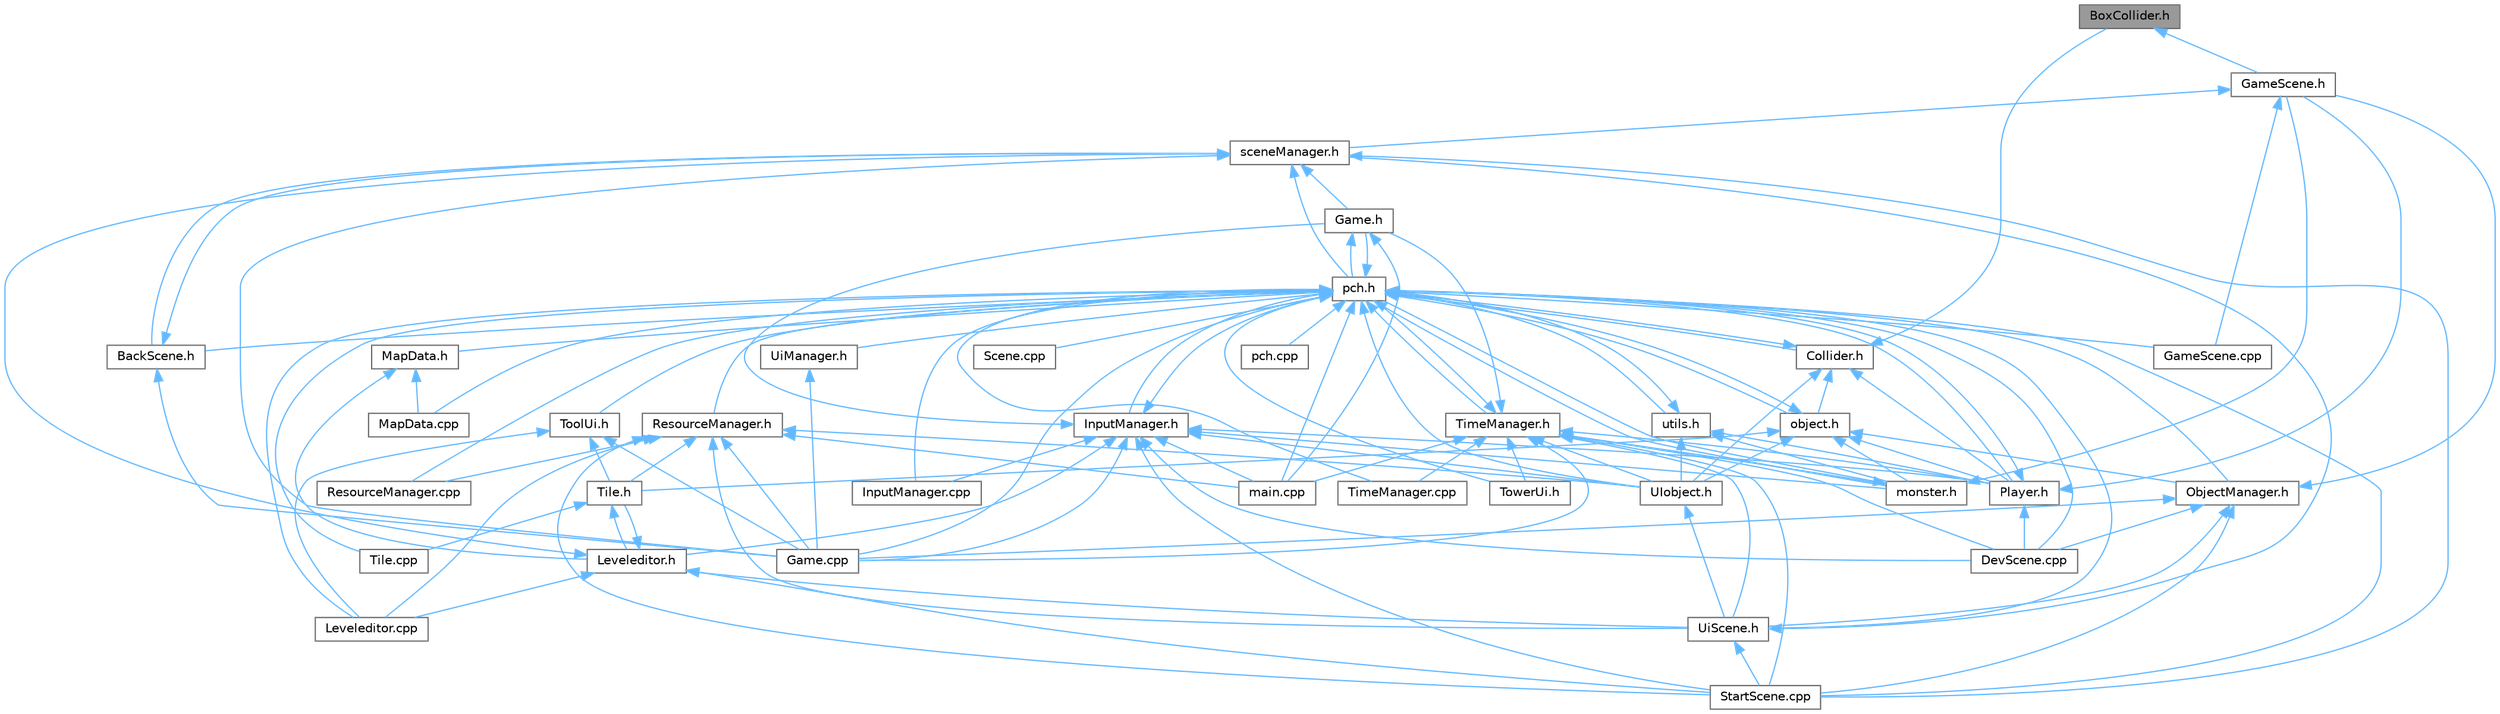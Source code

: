 digraph "BoxCollider.h"
{
 // LATEX_PDF_SIZE
  bgcolor="transparent";
  edge [fontname=Helvetica,fontsize=10,labelfontname=Helvetica,labelfontsize=10];
  node [fontname=Helvetica,fontsize=10,shape=box,height=0.2,width=0.4];
  Node1 [id="Node000001",label="BoxCollider.h",height=0.2,width=0.4,color="gray40", fillcolor="grey60", style="filled", fontcolor="black",tooltip=" "];
  Node1 -> Node2 [id="edge1_Node000001_Node000002",dir="back",color="steelblue1",style="solid",tooltip=" "];
  Node2 [id="Node000002",label="GameScene.h",height=0.2,width=0.4,color="grey40", fillcolor="white", style="filled",URL="$_game_scene_8h.html",tooltip=" "];
  Node2 -> Node3 [id="edge2_Node000002_Node000003",dir="back",color="steelblue1",style="solid",tooltip=" "];
  Node3 [id="Node000003",label="GameScene.cpp",height=0.2,width=0.4,color="grey40", fillcolor="white", style="filled",URL="$_game_scene_8cpp.html",tooltip=" "];
  Node2 -> Node4 [id="edge3_Node000002_Node000004",dir="back",color="steelblue1",style="solid",tooltip=" "];
  Node4 [id="Node000004",label="sceneManager.h",height=0.2,width=0.4,color="grey40", fillcolor="white", style="filled",URL="$scene_manager_8h.html",tooltip=" "];
  Node4 -> Node5 [id="edge4_Node000004_Node000005",dir="back",color="steelblue1",style="solid",tooltip=" "];
  Node5 [id="Node000005",label="BackScene.h",height=0.2,width=0.4,color="grey40", fillcolor="white", style="filled",URL="$_back_scene_8h.html",tooltip=" "];
  Node5 -> Node6 [id="edge5_Node000005_Node000006",dir="back",color="steelblue1",style="solid",tooltip=" "];
  Node6 [id="Node000006",label="Game.cpp",height=0.2,width=0.4,color="grey40", fillcolor="white", style="filled",URL="$_game_8cpp.html",tooltip=" "];
  Node5 -> Node4 [id="edge6_Node000005_Node000004",dir="back",color="steelblue1",style="solid",tooltip=" "];
  Node4 -> Node6 [id="edge7_Node000004_Node000006",dir="back",color="steelblue1",style="solid",tooltip=" "];
  Node4 -> Node7 [id="edge8_Node000004_Node000007",dir="back",color="steelblue1",style="solid",tooltip=" "];
  Node7 [id="Node000007",label="Game.h",height=0.2,width=0.4,color="grey40", fillcolor="white", style="filled",URL="$_game_8h.html",tooltip=" "];
  Node7 -> Node8 [id="edge9_Node000007_Node000008",dir="back",color="steelblue1",style="solid",tooltip=" "];
  Node8 [id="Node000008",label="main.cpp",height=0.2,width=0.4,color="grey40", fillcolor="white", style="filled",URL="$main_8cpp.html",tooltip=" "];
  Node7 -> Node9 [id="edge10_Node000007_Node000009",dir="back",color="steelblue1",style="solid",tooltip=" "];
  Node9 [id="Node000009",label="pch.h",height=0.2,width=0.4,color="grey40", fillcolor="white", style="filled",URL="$pch_8h.html",tooltip=" "];
  Node9 -> Node5 [id="edge11_Node000009_Node000005",dir="back",color="steelblue1",style="solid",tooltip=" "];
  Node9 -> Node10 [id="edge12_Node000009_Node000010",dir="back",color="steelblue1",style="solid",tooltip=" "];
  Node10 [id="Node000010",label="Collider.h",height=0.2,width=0.4,color="grey40", fillcolor="white", style="filled",URL="$_collider_8h.html",tooltip=" "];
  Node10 -> Node1 [id="edge13_Node000010_Node000001",dir="back",color="steelblue1",style="solid",tooltip=" "];
  Node10 -> Node11 [id="edge14_Node000010_Node000011",dir="back",color="steelblue1",style="solid",tooltip=" "];
  Node11 [id="Node000011",label="Player.h",height=0.2,width=0.4,color="grey40", fillcolor="white", style="filled",URL="$_player_8h.html",tooltip=" "];
  Node11 -> Node12 [id="edge15_Node000011_Node000012",dir="back",color="steelblue1",style="solid",tooltip=" "];
  Node12 [id="Node000012",label="DevScene.cpp",height=0.2,width=0.4,color="grey40", fillcolor="white", style="filled",URL="$_dev_scene_8cpp.html",tooltip=" "];
  Node11 -> Node2 [id="edge16_Node000011_Node000002",dir="back",color="steelblue1",style="solid",tooltip=" "];
  Node11 -> Node9 [id="edge17_Node000011_Node000009",dir="back",color="steelblue1",style="solid",tooltip=" "];
  Node10 -> Node13 [id="edge18_Node000010_Node000013",dir="back",color="steelblue1",style="solid",tooltip=" "];
  Node13 [id="Node000013",label="UIobject.h",height=0.2,width=0.4,color="grey40", fillcolor="white", style="filled",URL="$_u_iobject_8h.html",tooltip=" "];
  Node13 -> Node14 [id="edge19_Node000013_Node000014",dir="back",color="steelblue1",style="solid",tooltip=" "];
  Node14 [id="Node000014",label="UiScene.h",height=0.2,width=0.4,color="grey40", fillcolor="white", style="filled",URL="$_ui_scene_8h.html",tooltip=" "];
  Node14 -> Node15 [id="edge20_Node000014_Node000015",dir="back",color="steelblue1",style="solid",tooltip=" "];
  Node15 [id="Node000015",label="StartScene.cpp",height=0.2,width=0.4,color="grey40", fillcolor="white", style="filled",URL="$_start_scene_8cpp.html",tooltip=" "];
  Node14 -> Node4 [id="edge21_Node000014_Node000004",dir="back",color="steelblue1",style="solid",tooltip=" "];
  Node10 -> Node16 [id="edge22_Node000010_Node000016",dir="back",color="steelblue1",style="solid",tooltip=" "];
  Node16 [id="Node000016",label="object.h",height=0.2,width=0.4,color="grey40", fillcolor="white", style="filled",URL="$object_8h.html",tooltip=" "];
  Node16 -> Node17 [id="edge23_Node000016_Node000017",dir="back",color="steelblue1",style="solid",tooltip=" "];
  Node17 [id="Node000017",label="ObjectManager.h",height=0.2,width=0.4,color="grey40", fillcolor="white", style="filled",URL="$_object_manager_8h.html",tooltip=" "];
  Node17 -> Node12 [id="edge24_Node000017_Node000012",dir="back",color="steelblue1",style="solid",tooltip=" "];
  Node17 -> Node6 [id="edge25_Node000017_Node000006",dir="back",color="steelblue1",style="solid",tooltip=" "];
  Node17 -> Node2 [id="edge26_Node000017_Node000002",dir="back",color="steelblue1",style="solid",tooltip=" "];
  Node17 -> Node15 [id="edge27_Node000017_Node000015",dir="back",color="steelblue1",style="solid",tooltip=" "];
  Node17 -> Node14 [id="edge28_Node000017_Node000014",dir="back",color="steelblue1",style="solid",tooltip=" "];
  Node16 -> Node11 [id="edge29_Node000016_Node000011",dir="back",color="steelblue1",style="solid",tooltip=" "];
  Node16 -> Node18 [id="edge30_Node000016_Node000018",dir="back",color="steelblue1",style="solid",tooltip=" "];
  Node18 [id="Node000018",label="Tile.h",height=0.2,width=0.4,color="grey40", fillcolor="white", style="filled",URL="$_tile_8h.html",tooltip=" "];
  Node18 -> Node19 [id="edge31_Node000018_Node000019",dir="back",color="steelblue1",style="solid",tooltip=" "];
  Node19 [id="Node000019",label="Leveleditor.h",height=0.2,width=0.4,color="grey40", fillcolor="white", style="filled",URL="$_leveleditor_8h.html",tooltip=" "];
  Node19 -> Node20 [id="edge32_Node000019_Node000020",dir="back",color="steelblue1",style="solid",tooltip=" "];
  Node20 [id="Node000020",label="Leveleditor.cpp",height=0.2,width=0.4,color="grey40", fillcolor="white", style="filled",URL="$_leveleditor_8cpp.html",tooltip=" "];
  Node19 -> Node15 [id="edge33_Node000019_Node000015",dir="back",color="steelblue1",style="solid",tooltip=" "];
  Node19 -> Node18 [id="edge34_Node000019_Node000018",dir="back",color="steelblue1",style="solid",tooltip=" "];
  Node19 -> Node14 [id="edge35_Node000019_Node000014",dir="back",color="steelblue1",style="solid",tooltip=" "];
  Node19 -> Node4 [id="edge36_Node000019_Node000004",dir="back",color="steelblue1",style="solid",tooltip=" "];
  Node18 -> Node21 [id="edge37_Node000018_Node000021",dir="back",color="steelblue1",style="solid",tooltip=" "];
  Node21 [id="Node000021",label="Tile.cpp",height=0.2,width=0.4,color="grey40", fillcolor="white", style="filled",URL="$_tile_8cpp.html",tooltip=" "];
  Node16 -> Node13 [id="edge38_Node000016_Node000013",dir="back",color="steelblue1",style="solid",tooltip=" "];
  Node16 -> Node22 [id="edge39_Node000016_Node000022",dir="back",color="steelblue1",style="solid",tooltip=" "];
  Node22 [id="Node000022",label="monster.h",height=0.2,width=0.4,color="grey40", fillcolor="white", style="filled",URL="$monster_8h.html",tooltip=" "];
  Node22 -> Node2 [id="edge40_Node000022_Node000002",dir="back",color="steelblue1",style="solid",tooltip=" "];
  Node22 -> Node9 [id="edge41_Node000022_Node000009",dir="back",color="steelblue1",style="solid",tooltip=" "];
  Node16 -> Node9 [id="edge42_Node000016_Node000009",dir="back",color="steelblue1",style="solid",tooltip=" "];
  Node10 -> Node9 [id="edge43_Node000010_Node000009",dir="back",color="steelblue1",style="solid",tooltip=" "];
  Node9 -> Node12 [id="edge44_Node000009_Node000012",dir="back",color="steelblue1",style="solid",tooltip=" "];
  Node9 -> Node6 [id="edge45_Node000009_Node000006",dir="back",color="steelblue1",style="solid",tooltip=" "];
  Node9 -> Node7 [id="edge46_Node000009_Node000007",dir="back",color="steelblue1",style="solid",tooltip=" "];
  Node9 -> Node3 [id="edge47_Node000009_Node000003",dir="back",color="steelblue1",style="solid",tooltip=" "];
  Node9 -> Node23 [id="edge48_Node000009_Node000023",dir="back",color="steelblue1",style="solid",tooltip=" "];
  Node23 [id="Node000023",label="InputManager.cpp",height=0.2,width=0.4,color="grey40", fillcolor="white", style="filled",URL="$_input_manager_8cpp.html",tooltip=" "];
  Node9 -> Node24 [id="edge49_Node000009_Node000024",dir="back",color="steelblue1",style="solid",tooltip=" "];
  Node24 [id="Node000024",label="InputManager.h",height=0.2,width=0.4,color="grey40", fillcolor="white", style="filled",URL="$_input_manager_8h.html",tooltip=" "];
  Node24 -> Node12 [id="edge50_Node000024_Node000012",dir="back",color="steelblue1",style="solid",tooltip=" "];
  Node24 -> Node6 [id="edge51_Node000024_Node000006",dir="back",color="steelblue1",style="solid",tooltip=" "];
  Node24 -> Node7 [id="edge52_Node000024_Node000007",dir="back",color="steelblue1",style="solid",tooltip=" "];
  Node24 -> Node23 [id="edge53_Node000024_Node000023",dir="back",color="steelblue1",style="solid",tooltip=" "];
  Node24 -> Node19 [id="edge54_Node000024_Node000019",dir="back",color="steelblue1",style="solid",tooltip=" "];
  Node24 -> Node11 [id="edge55_Node000024_Node000011",dir="back",color="steelblue1",style="solid",tooltip=" "];
  Node24 -> Node15 [id="edge56_Node000024_Node000015",dir="back",color="steelblue1",style="solid",tooltip=" "];
  Node24 -> Node13 [id="edge57_Node000024_Node000013",dir="back",color="steelblue1",style="solid",tooltip=" "];
  Node24 -> Node8 [id="edge58_Node000024_Node000008",dir="back",color="steelblue1",style="solid",tooltip=" "];
  Node24 -> Node22 [id="edge59_Node000024_Node000022",dir="back",color="steelblue1",style="solid",tooltip=" "];
  Node24 -> Node9 [id="edge60_Node000024_Node000009",dir="back",color="steelblue1",style="solid",tooltip=" "];
  Node9 -> Node20 [id="edge61_Node000009_Node000020",dir="back",color="steelblue1",style="solid",tooltip=" "];
  Node9 -> Node25 [id="edge62_Node000009_Node000025",dir="back",color="steelblue1",style="solid",tooltip=" "];
  Node25 [id="Node000025",label="MapData.cpp",height=0.2,width=0.4,color="grey40", fillcolor="white", style="filled",URL="$_map_data_8cpp.html",tooltip=" "];
  Node9 -> Node26 [id="edge63_Node000009_Node000026",dir="back",color="steelblue1",style="solid",tooltip=" "];
  Node26 [id="Node000026",label="MapData.h",height=0.2,width=0.4,color="grey40", fillcolor="white", style="filled",URL="$_map_data_8h.html",tooltip=" "];
  Node26 -> Node19 [id="edge64_Node000026_Node000019",dir="back",color="steelblue1",style="solid",tooltip=" "];
  Node26 -> Node25 [id="edge65_Node000026_Node000025",dir="back",color="steelblue1",style="solid",tooltip=" "];
  Node9 -> Node17 [id="edge66_Node000009_Node000017",dir="back",color="steelblue1",style="solid",tooltip=" "];
  Node9 -> Node11 [id="edge67_Node000009_Node000011",dir="back",color="steelblue1",style="solid",tooltip=" "];
  Node9 -> Node27 [id="edge68_Node000009_Node000027",dir="back",color="steelblue1",style="solid",tooltip=" "];
  Node27 [id="Node000027",label="ResourceManager.cpp",height=0.2,width=0.4,color="grey40", fillcolor="white", style="filled",URL="$_resource_manager_8cpp.html",tooltip=" "];
  Node9 -> Node28 [id="edge69_Node000009_Node000028",dir="back",color="steelblue1",style="solid",tooltip=" "];
  Node28 [id="Node000028",label="ResourceManager.h",height=0.2,width=0.4,color="grey40", fillcolor="white", style="filled",URL="$_resource_manager_8h.html",tooltip=" "];
  Node28 -> Node6 [id="edge70_Node000028_Node000006",dir="back",color="steelblue1",style="solid",tooltip=" "];
  Node28 -> Node20 [id="edge71_Node000028_Node000020",dir="back",color="steelblue1",style="solid",tooltip=" "];
  Node28 -> Node27 [id="edge72_Node000028_Node000027",dir="back",color="steelblue1",style="solid",tooltip=" "];
  Node28 -> Node15 [id="edge73_Node000028_Node000015",dir="back",color="steelblue1",style="solid",tooltip=" "];
  Node28 -> Node18 [id="edge74_Node000028_Node000018",dir="back",color="steelblue1",style="solid",tooltip=" "];
  Node28 -> Node13 [id="edge75_Node000028_Node000013",dir="back",color="steelblue1",style="solid",tooltip=" "];
  Node28 -> Node14 [id="edge76_Node000028_Node000014",dir="back",color="steelblue1",style="solid",tooltip=" "];
  Node28 -> Node8 [id="edge77_Node000028_Node000008",dir="back",color="steelblue1",style="solid",tooltip=" "];
  Node9 -> Node29 [id="edge78_Node000009_Node000029",dir="back",color="steelblue1",style="solid",tooltip=" "];
  Node29 [id="Node000029",label="Scene.cpp",height=0.2,width=0.4,color="grey40", fillcolor="white", style="filled",URL="$_scene_8cpp.html",tooltip=" "];
  Node9 -> Node15 [id="edge79_Node000009_Node000015",dir="back",color="steelblue1",style="solid",tooltip=" "];
  Node9 -> Node21 [id="edge80_Node000009_Node000021",dir="back",color="steelblue1",style="solid",tooltip=" "];
  Node9 -> Node30 [id="edge81_Node000009_Node000030",dir="back",color="steelblue1",style="solid",tooltip=" "];
  Node30 [id="Node000030",label="TimeManager.cpp",height=0.2,width=0.4,color="grey40", fillcolor="white", style="filled",URL="$_time_manager_8cpp.html",tooltip=" "];
  Node9 -> Node31 [id="edge82_Node000009_Node000031",dir="back",color="steelblue1",style="solid",tooltip=" "];
  Node31 [id="Node000031",label="TimeManager.h",height=0.2,width=0.4,color="grey40", fillcolor="white", style="filled",URL="$_time_manager_8h.html",tooltip=" "];
  Node31 -> Node12 [id="edge83_Node000031_Node000012",dir="back",color="steelblue1",style="solid",tooltip=" "];
  Node31 -> Node6 [id="edge84_Node000031_Node000006",dir="back",color="steelblue1",style="solid",tooltip=" "];
  Node31 -> Node7 [id="edge85_Node000031_Node000007",dir="back",color="steelblue1",style="solid",tooltip=" "];
  Node31 -> Node11 [id="edge86_Node000031_Node000011",dir="back",color="steelblue1",style="solid",tooltip=" "];
  Node31 -> Node15 [id="edge87_Node000031_Node000015",dir="back",color="steelblue1",style="solid",tooltip=" "];
  Node31 -> Node30 [id="edge88_Node000031_Node000030",dir="back",color="steelblue1",style="solid",tooltip=" "];
  Node31 -> Node32 [id="edge89_Node000031_Node000032",dir="back",color="steelblue1",style="solid",tooltip=" "];
  Node32 [id="Node000032",label="TowerUi.h",height=0.2,width=0.4,color="grey40", fillcolor="white", style="filled",URL="$_tower_ui_8h.html",tooltip=" "];
  Node31 -> Node13 [id="edge90_Node000031_Node000013",dir="back",color="steelblue1",style="solid",tooltip=" "];
  Node31 -> Node14 [id="edge91_Node000031_Node000014",dir="back",color="steelblue1",style="solid",tooltip=" "];
  Node31 -> Node8 [id="edge92_Node000031_Node000008",dir="back",color="steelblue1",style="solid",tooltip=" "];
  Node31 -> Node22 [id="edge93_Node000031_Node000022",dir="back",color="steelblue1",style="solid",tooltip=" "];
  Node31 -> Node9 [id="edge94_Node000031_Node000009",dir="back",color="steelblue1",style="solid",tooltip=" "];
  Node9 -> Node33 [id="edge95_Node000009_Node000033",dir="back",color="steelblue1",style="solid",tooltip=" "];
  Node33 [id="Node000033",label="ToolUi.h",height=0.2,width=0.4,color="grey40", fillcolor="white", style="filled",URL="$_tool_ui_8h.html",tooltip=" "];
  Node33 -> Node6 [id="edge96_Node000033_Node000006",dir="back",color="steelblue1",style="solid",tooltip=" "];
  Node33 -> Node20 [id="edge97_Node000033_Node000020",dir="back",color="steelblue1",style="solid",tooltip=" "];
  Node33 -> Node18 [id="edge98_Node000033_Node000018",dir="back",color="steelblue1",style="solid",tooltip=" "];
  Node9 -> Node32 [id="edge99_Node000009_Node000032",dir="back",color="steelblue1",style="solid",tooltip=" "];
  Node9 -> Node13 [id="edge100_Node000009_Node000013",dir="back",color="steelblue1",style="solid",tooltip=" "];
  Node9 -> Node34 [id="edge101_Node000009_Node000034",dir="back",color="steelblue1",style="solid",tooltip=" "];
  Node34 [id="Node000034",label="UiManager.h",height=0.2,width=0.4,color="grey40", fillcolor="white", style="filled",URL="$_ui_manager_8h.html",tooltip=" "];
  Node34 -> Node6 [id="edge102_Node000034_Node000006",dir="back",color="steelblue1",style="solid",tooltip=" "];
  Node9 -> Node14 [id="edge103_Node000009_Node000014",dir="back",color="steelblue1",style="solid",tooltip=" "];
  Node9 -> Node8 [id="edge104_Node000009_Node000008",dir="back",color="steelblue1",style="solid",tooltip=" "];
  Node9 -> Node22 [id="edge105_Node000009_Node000022",dir="back",color="steelblue1",style="solid",tooltip=" "];
  Node9 -> Node16 [id="edge106_Node000009_Node000016",dir="back",color="steelblue1",style="solid",tooltip=" "];
  Node9 -> Node35 [id="edge107_Node000009_Node000035",dir="back",color="steelblue1",style="solid",tooltip=" "];
  Node35 [id="Node000035",label="pch.cpp",height=0.2,width=0.4,color="grey40", fillcolor="white", style="filled",URL="$pch_8cpp.html",tooltip=" "];
  Node9 -> Node36 [id="edge108_Node000009_Node000036",dir="back",color="steelblue1",style="solid",tooltip=" "];
  Node36 [id="Node000036",label="utils.h",height=0.2,width=0.4,color="grey40", fillcolor="white", style="filled",URL="$utils_8h.html",tooltip=" "];
  Node36 -> Node11 [id="edge109_Node000036_Node000011",dir="back",color="steelblue1",style="solid",tooltip=" "];
  Node36 -> Node13 [id="edge110_Node000036_Node000013",dir="back",color="steelblue1",style="solid",tooltip=" "];
  Node36 -> Node22 [id="edge111_Node000036_Node000022",dir="back",color="steelblue1",style="solid",tooltip=" "];
  Node36 -> Node9 [id="edge112_Node000036_Node000009",dir="back",color="steelblue1",style="solid",tooltip=" "];
  Node4 -> Node15 [id="edge113_Node000004_Node000015",dir="back",color="steelblue1",style="solid",tooltip=" "];
  Node4 -> Node9 [id="edge114_Node000004_Node000009",dir="back",color="steelblue1",style="solid",tooltip=" "];
}
